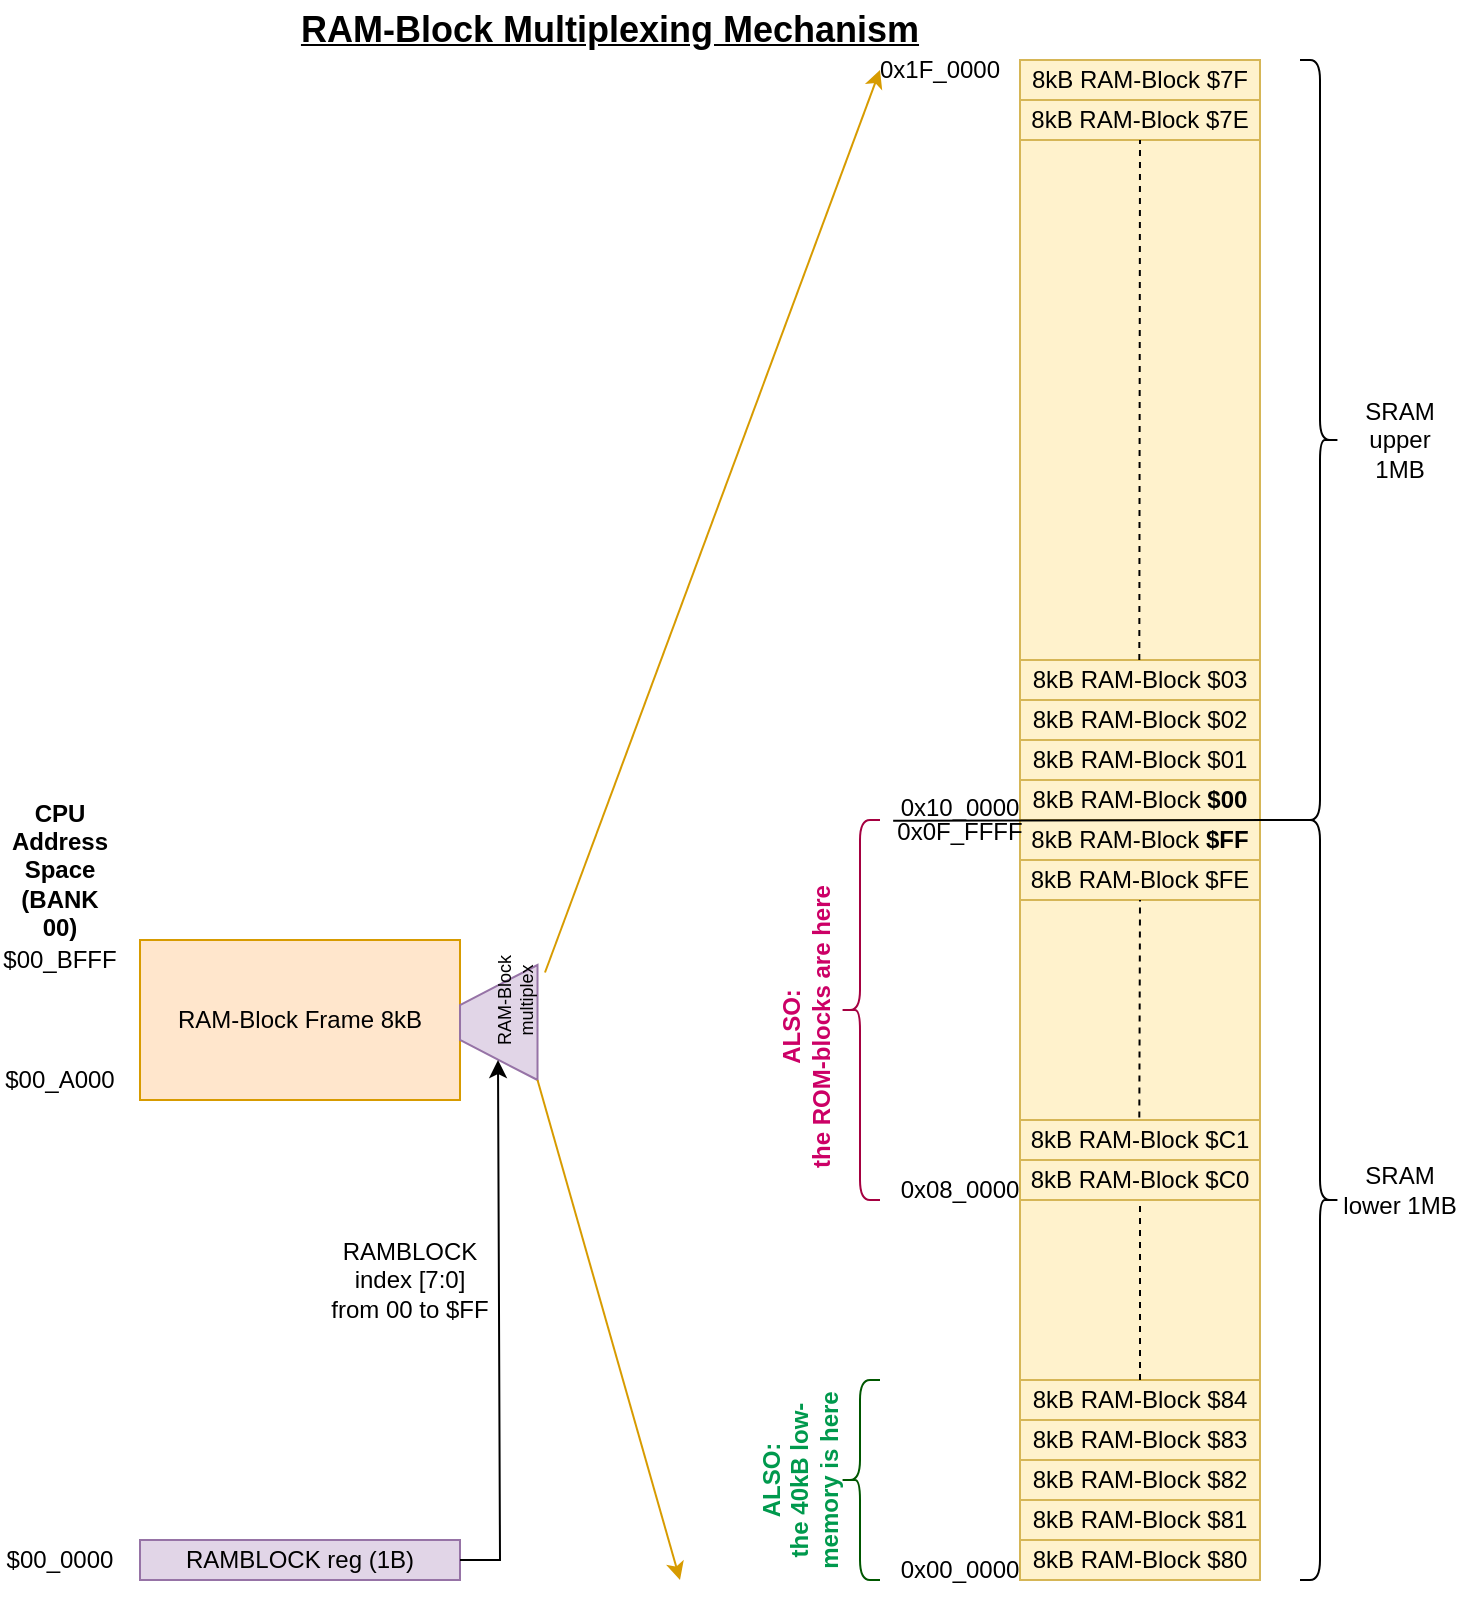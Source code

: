 <mxfile version="23.1.2" type="device">
  <diagram name="Stránka-1" id="IpXBPkzK46WuyA59XFaf">
    <mxGraphModel dx="1235" dy="656" grid="1" gridSize="10" guides="1" tooltips="1" connect="1" arrows="1" fold="1" page="1" pageScale="1" pageWidth="827" pageHeight="1169" math="0" shadow="0">
      <root>
        <mxCell id="0" />
        <mxCell id="1" parent="0" />
        <mxCell id="ppIZj_SCDwT_2YNij2ru-1" value="RAMBLOCK reg (1B)" style="rounded=0;whiteSpace=wrap;html=1;fillColor=#e1d5e7;strokeColor=#9673a6;" vertex="1" parent="1">
          <mxGeometry x="160" y="780" width="160" height="20" as="geometry" />
        </mxCell>
        <mxCell id="ppIZj_SCDwT_2YNij2ru-2" value="$00_0000" style="text;html=1;strokeColor=none;fillColor=none;align=center;verticalAlign=middle;whiteSpace=wrap;rounded=0;" vertex="1" parent="1">
          <mxGeometry x="90" y="790" width="60" as="geometry" />
        </mxCell>
        <mxCell id="ppIZj_SCDwT_2YNij2ru-3" value="RAM-Block Frame 8kB" style="rounded=0;whiteSpace=wrap;html=1;fillColor=#ffe6cc;strokeColor=#d79b00;" vertex="1" parent="1">
          <mxGeometry x="160" y="480" width="160" height="80" as="geometry" />
        </mxCell>
        <mxCell id="ppIZj_SCDwT_2YNij2ru-4" value="$00_A000" style="text;html=1;strokeColor=none;fillColor=none;align=center;verticalAlign=middle;whiteSpace=wrap;rounded=0;" vertex="1" parent="1">
          <mxGeometry x="90" y="550" width="60" as="geometry" />
        </mxCell>
        <mxCell id="ppIZj_SCDwT_2YNij2ru-5" value="$00_BFFF" style="text;html=1;strokeColor=none;fillColor=none;align=center;verticalAlign=middle;whiteSpace=wrap;rounded=0;" vertex="1" parent="1">
          <mxGeometry x="90" y="490" width="60" as="geometry" />
        </mxCell>
        <mxCell id="ppIZj_SCDwT_2YNij2ru-7" value="" style="shape=trapezoid;perimeter=trapezoidPerimeter;whiteSpace=wrap;html=1;fixedSize=1;rotation=-90;fillColor=#e1d5e7;strokeColor=#9673a6;" vertex="1" parent="1">
          <mxGeometry x="310.63" y="501.88" width="57.5" height="38.75" as="geometry" />
        </mxCell>
        <mxCell id="ppIZj_SCDwT_2YNij2ru-6" value="RAM-Block multiplex" style="text;html=1;strokeColor=none;fillColor=none;align=center;verticalAlign=middle;whiteSpace=wrap;rounded=0;rotation=-90;fontSize=9;" vertex="1" parent="1">
          <mxGeometry x="320" y="495" width="55" height="30" as="geometry" />
        </mxCell>
        <mxCell id="ppIZj_SCDwT_2YNij2ru-8" value="" style="endArrow=classic;html=1;rounded=0;entryX=0;entryY=0.5;entryDx=0;entryDy=0;" edge="1" parent="1">
          <mxGeometry width="50" height="50" relative="1" as="geometry">
            <mxPoint x="320" y="790" as="sourcePoint" />
            <mxPoint x="339" y="540" as="targetPoint" />
            <Array as="points">
              <mxPoint x="340" y="790" />
            </Array>
          </mxGeometry>
        </mxCell>
        <mxCell id="ppIZj_SCDwT_2YNij2ru-9" value="" style="rounded=0;whiteSpace=wrap;html=1;fillColor=#fff2cc;strokeColor=#d6b656;" vertex="1" parent="1">
          <mxGeometry x="600" y="40" width="120" height="760" as="geometry" />
        </mxCell>
        <mxCell id="ppIZj_SCDwT_2YNij2ru-10" value="CPU Address Space (BANK 00)" style="text;html=1;strokeColor=none;fillColor=none;align=center;verticalAlign=middle;whiteSpace=wrap;rounded=0;fontStyle=1" vertex="1" parent="1">
          <mxGeometry x="90" y="430" width="60" height="30" as="geometry" />
        </mxCell>
        <mxCell id="ppIZj_SCDwT_2YNij2ru-11" value="RAM-Block Multiplexing Mechanism" style="text;html=1;strokeColor=none;fillColor=none;align=center;verticalAlign=middle;whiteSpace=wrap;rounded=0;fontSize=18;fontStyle=5" vertex="1" parent="1">
          <mxGeometry x="230" y="10" width="330" height="30" as="geometry" />
        </mxCell>
        <mxCell id="ppIZj_SCDwT_2YNij2ru-12" value="&lt;div&gt;RAMBLOCK index [7:0]&lt;/div&gt;&lt;div&gt;from 00 to $FF&lt;br&gt;&lt;/div&gt;" style="text;html=1;strokeColor=none;fillColor=none;align=center;verticalAlign=middle;whiteSpace=wrap;rounded=0;" vertex="1" parent="1">
          <mxGeometry x="250" y="620" width="90" height="60" as="geometry" />
        </mxCell>
        <mxCell id="ppIZj_SCDwT_2YNij2ru-13" value="" style="shape=curlyBracket;whiteSpace=wrap;html=1;rounded=1;flipH=1;labelPosition=right;verticalLabelPosition=middle;align=left;verticalAlign=middle;" vertex="1" parent="1">
          <mxGeometry x="740" y="40" width="20" height="380" as="geometry" />
        </mxCell>
        <mxCell id="ppIZj_SCDwT_2YNij2ru-14" value="&lt;div&gt;SRAM &lt;br&gt;&lt;/div&gt;&lt;div&gt;upper 1MB&lt;br&gt;&lt;/div&gt;" style="text;html=1;strokeColor=none;fillColor=none;align=center;verticalAlign=middle;whiteSpace=wrap;rounded=0;" vertex="1" parent="1">
          <mxGeometry x="760" y="215" width="60" height="30" as="geometry" />
        </mxCell>
        <mxCell id="ppIZj_SCDwT_2YNij2ru-15" value="" style="shape=curlyBracket;whiteSpace=wrap;html=1;rounded=1;flipH=1;labelPosition=right;verticalLabelPosition=middle;align=left;verticalAlign=middle;" vertex="1" parent="1">
          <mxGeometry x="740" y="420" width="20" height="380" as="geometry" />
        </mxCell>
        <mxCell id="ppIZj_SCDwT_2YNij2ru-16" value="&lt;div&gt;SRAM &lt;br&gt;&lt;/div&gt;&lt;div&gt;lower 1MB&lt;br&gt;&lt;/div&gt;" style="text;html=1;strokeColor=none;fillColor=none;align=center;verticalAlign=middle;whiteSpace=wrap;rounded=0;" vertex="1" parent="1">
          <mxGeometry x="760" y="590" width="60" height="30" as="geometry" />
        </mxCell>
        <mxCell id="ppIZj_SCDwT_2YNij2ru-18" value="0x00_0000" style="text;html=1;strokeColor=none;fillColor=none;align=center;verticalAlign=middle;whiteSpace=wrap;rounded=0;" vertex="1" parent="1">
          <mxGeometry x="540" y="790" width="60" height="10" as="geometry" />
        </mxCell>
        <mxCell id="ppIZj_SCDwT_2YNij2ru-19" value="0x1F_0000" style="text;html=1;strokeColor=none;fillColor=none;align=center;verticalAlign=middle;whiteSpace=wrap;rounded=0;" vertex="1" parent="1">
          <mxGeometry x="530" y="40" width="60" height="10" as="geometry" />
        </mxCell>
        <mxCell id="ppIZj_SCDwT_2YNij2ru-20" value="8kB RAM-Block &lt;b&gt;$00&lt;/b&gt;" style="rounded=0;whiteSpace=wrap;html=1;fillColor=#fff2cc;strokeColor=#d6b656;" vertex="1" parent="1">
          <mxGeometry x="600" y="400" width="120" height="20" as="geometry" />
        </mxCell>
        <mxCell id="ppIZj_SCDwT_2YNij2ru-21" value="8kB RAM-Block $01" style="rounded=0;whiteSpace=wrap;html=1;fillColor=#fff2cc;strokeColor=#d6b656;" vertex="1" parent="1">
          <mxGeometry x="600" y="380" width="120" height="20" as="geometry" />
        </mxCell>
        <mxCell id="ppIZj_SCDwT_2YNij2ru-22" value="8kB RAM-Block $02" style="rounded=0;whiteSpace=wrap;html=1;fillColor=#fff2cc;strokeColor=#d6b656;" vertex="1" parent="1">
          <mxGeometry x="600" y="360" width="120" height="20" as="geometry" />
        </mxCell>
        <mxCell id="ppIZj_SCDwT_2YNij2ru-23" value="8kB RAM-Block $03" style="rounded=0;whiteSpace=wrap;html=1;fillColor=#fff2cc;strokeColor=#d6b656;" vertex="1" parent="1">
          <mxGeometry x="600" y="340" width="120" height="20" as="geometry" />
        </mxCell>
        <mxCell id="ppIZj_SCDwT_2YNij2ru-24" value="8kB RAM-Block $7F" style="rounded=0;whiteSpace=wrap;html=1;fillColor=#fff2cc;strokeColor=#d6b656;" vertex="1" parent="1">
          <mxGeometry x="600" y="40" width="120" height="20" as="geometry" />
        </mxCell>
        <mxCell id="ppIZj_SCDwT_2YNij2ru-25" value="8kB RAM-Block $7E" style="rounded=0;whiteSpace=wrap;html=1;fillColor=#fff2cc;strokeColor=#d6b656;" vertex="1" parent="1">
          <mxGeometry x="600" y="60" width="120" height="20" as="geometry" />
        </mxCell>
        <mxCell id="ppIZj_SCDwT_2YNij2ru-27" value="8kB RAM-Block $80" style="rounded=0;whiteSpace=wrap;html=1;fillColor=#fff2cc;strokeColor=#d6b656;" vertex="1" parent="1">
          <mxGeometry x="600" y="780" width="120" height="20" as="geometry" />
        </mxCell>
        <mxCell id="ppIZj_SCDwT_2YNij2ru-28" value="8kB RAM-Block $81" style="rounded=0;whiteSpace=wrap;html=1;fillColor=#fff2cc;strokeColor=#d6b656;" vertex="1" parent="1">
          <mxGeometry x="600" y="760" width="120" height="20" as="geometry" />
        </mxCell>
        <mxCell id="ppIZj_SCDwT_2YNij2ru-29" value="8kB RAM-Block $82" style="rounded=0;whiteSpace=wrap;html=1;fillColor=#fff2cc;strokeColor=#d6b656;" vertex="1" parent="1">
          <mxGeometry x="600" y="740" width="120" height="20" as="geometry" />
        </mxCell>
        <mxCell id="ppIZj_SCDwT_2YNij2ru-31" value="8kB RAM-Block &lt;b&gt;$FF&lt;/b&gt;" style="rounded=0;whiteSpace=wrap;html=1;fillColor=#fff2cc;strokeColor=#d6b656;" vertex="1" parent="1">
          <mxGeometry x="600" y="420" width="120" height="20" as="geometry" />
        </mxCell>
        <mxCell id="ppIZj_SCDwT_2YNij2ru-32" value="8kB RAM-Block $FE" style="rounded=0;whiteSpace=wrap;html=1;fillColor=#fff2cc;strokeColor=#d6b656;" vertex="1" parent="1">
          <mxGeometry x="600" y="440" width="120" height="20" as="geometry" />
        </mxCell>
        <mxCell id="ppIZj_SCDwT_2YNij2ru-34" value="" style="endArrow=classic;html=1;rounded=0;exitX=0.75;exitY=1;exitDx=0;exitDy=0;entryX=0;entryY=0.5;entryDx=0;entryDy=0;fillColor=#ffe6cc;strokeColor=#d79b00;" edge="1" parent="1" source="ppIZj_SCDwT_2YNij2ru-6" target="ppIZj_SCDwT_2YNij2ru-19">
          <mxGeometry width="50" height="50" relative="1" as="geometry">
            <mxPoint x="500" y="520" as="sourcePoint" />
            <mxPoint x="570" y="130" as="targetPoint" />
          </mxGeometry>
        </mxCell>
        <mxCell id="ppIZj_SCDwT_2YNij2ru-35" value="0x10_0000" style="text;html=1;strokeColor=none;fillColor=none;align=center;verticalAlign=middle;whiteSpace=wrap;rounded=0;" vertex="1" parent="1">
          <mxGeometry x="540" y="407.5" width="60" height="12.5" as="geometry" />
        </mxCell>
        <mxCell id="ppIZj_SCDwT_2YNij2ru-38" value="" style="endArrow=none;html=1;rounded=0;entryX=1;entryY=0;entryDx=0;entryDy=0;entryPerimeter=0;exitX=-0.057;exitY=1.034;exitDx=0;exitDy=0;exitPerimeter=0;" edge="1" parent="1" source="ppIZj_SCDwT_2YNij2ru-35" target="ppIZj_SCDwT_2YNij2ru-15">
          <mxGeometry width="50" height="50" relative="1" as="geometry">
            <mxPoint x="600" y="420" as="sourcePoint" />
            <mxPoint x="650" y="370" as="targetPoint" />
          </mxGeometry>
        </mxCell>
        <mxCell id="ppIZj_SCDwT_2YNij2ru-39" value="0x0F_FFFF" style="text;html=1;strokeColor=none;fillColor=none;align=center;verticalAlign=middle;whiteSpace=wrap;rounded=0;" vertex="1" parent="1">
          <mxGeometry x="540" y="420" width="60" height="12.5" as="geometry" />
        </mxCell>
        <mxCell id="ppIZj_SCDwT_2YNij2ru-40" value="0x08_0000" style="text;html=1;strokeColor=none;fillColor=none;align=center;verticalAlign=middle;whiteSpace=wrap;rounded=0;" vertex="1" parent="1">
          <mxGeometry x="540" y="600" width="60" height="10" as="geometry" />
        </mxCell>
        <mxCell id="ppIZj_SCDwT_2YNij2ru-41" value="8kB RAM-Block $C0" style="rounded=0;whiteSpace=wrap;html=1;fillColor=#fff2cc;strokeColor=#d6b656;" vertex="1" parent="1">
          <mxGeometry x="600" y="590" width="120" height="20" as="geometry" />
        </mxCell>
        <mxCell id="ppIZj_SCDwT_2YNij2ru-43" value="8kB RAM-Block $C1" style="rounded=0;whiteSpace=wrap;html=1;fillColor=#fff2cc;strokeColor=#d6b656;" vertex="1" parent="1">
          <mxGeometry x="600" y="570" width="120" height="20" as="geometry" />
        </mxCell>
        <mxCell id="ppIZj_SCDwT_2YNij2ru-44" value="" style="shape=curlyBracket;whiteSpace=wrap;html=1;rounded=1;labelPosition=left;verticalLabelPosition=middle;align=right;verticalAlign=middle;fontColor=#ffffff;fillColor=#d80073;strokeColor=#A50040;" vertex="1" parent="1">
          <mxGeometry x="510" y="420" width="20" height="190" as="geometry" />
        </mxCell>
        <mxCell id="ppIZj_SCDwT_2YNij2ru-45" value="&lt;div&gt;ALSO:&lt;/div&gt;&lt;div&gt;the ROM-blocks are here&lt;br&gt;&lt;/div&gt;" style="text;html=1;strokeColor=none;fillColor=none;align=center;verticalAlign=middle;whiteSpace=wrap;rounded=0;fontStyle=1;rotation=-90;fontColor=#CC0066;" vertex="1" parent="1">
          <mxGeometry x="418.75" y="496.25" width="147.5" height="55" as="geometry" />
        </mxCell>
        <mxCell id="ppIZj_SCDwT_2YNij2ru-46" value="8kB RAM-Block $83" style="rounded=0;whiteSpace=wrap;html=1;fillColor=#fff2cc;strokeColor=#d6b656;" vertex="1" parent="1">
          <mxGeometry x="600" y="720" width="120" height="20" as="geometry" />
        </mxCell>
        <mxCell id="ppIZj_SCDwT_2YNij2ru-48" value="8kB RAM-Block $84" style="rounded=0;whiteSpace=wrap;html=1;fillColor=#fff2cc;strokeColor=#d6b656;" vertex="1" parent="1">
          <mxGeometry x="600" y="700" width="120" height="20" as="geometry" />
        </mxCell>
        <mxCell id="ppIZj_SCDwT_2YNij2ru-50" value="" style="endArrow=classic;html=1;rounded=0;exitX=0;exitY=1;exitDx=0;exitDy=0;fillColor=#ffe6cc;strokeColor=#d79b00;" edge="1" parent="1" source="ppIZj_SCDwT_2YNij2ru-7">
          <mxGeometry width="50" height="50" relative="1" as="geometry">
            <mxPoint x="359" y="550" as="sourcePoint" />
            <mxPoint x="430" y="800" as="targetPoint" />
          </mxGeometry>
        </mxCell>
        <mxCell id="ppIZj_SCDwT_2YNij2ru-49" value="" style="shape=curlyBracket;whiteSpace=wrap;html=1;rounded=1;labelPosition=left;verticalLabelPosition=middle;align=right;verticalAlign=middle;fillColor=#008a00;fontColor=#ffffff;strokeColor=#005700;" vertex="1" parent="1">
          <mxGeometry x="510" y="700" width="20" height="100" as="geometry" />
        </mxCell>
        <mxCell id="ppIZj_SCDwT_2YNij2ru-51" value="&lt;div&gt;ALSO:&lt;/div&gt;the 40kB low-memory is here" style="text;html=1;strokeColor=none;fillColor=none;align=center;verticalAlign=middle;whiteSpace=wrap;rounded=0;fontStyle=1;rotation=-90;fontColor=#00994D;" vertex="1" parent="1">
          <mxGeometry x="435" y="725" width="110" height="50" as="geometry" />
        </mxCell>
        <mxCell id="ppIZj_SCDwT_2YNij2ru-54" value="" style="endArrow=none;dashed=1;html=1;rounded=0;exitX=0.5;exitY=0;exitDx=0;exitDy=0;entryX=0.5;entryY=1;entryDx=0;entryDy=0;" edge="1" parent="1" source="ppIZj_SCDwT_2YNij2ru-48" target="ppIZj_SCDwT_2YNij2ru-41">
          <mxGeometry width="50" height="50" relative="1" as="geometry">
            <mxPoint x="620" y="700" as="sourcePoint" />
            <mxPoint x="670" y="650" as="targetPoint" />
          </mxGeometry>
        </mxCell>
        <mxCell id="ppIZj_SCDwT_2YNij2ru-55" value="" style="endArrow=none;dashed=1;html=1;rounded=0;exitX=0.5;exitY=0;exitDx=0;exitDy=0;entryX=0.5;entryY=1;entryDx=0;entryDy=0;" edge="1" parent="1" target="ppIZj_SCDwT_2YNij2ru-32">
          <mxGeometry width="50" height="50" relative="1" as="geometry">
            <mxPoint x="659.66" y="568.75" as="sourcePoint" />
            <mxPoint x="659.66" y="478.75" as="targetPoint" />
          </mxGeometry>
        </mxCell>
        <mxCell id="ppIZj_SCDwT_2YNij2ru-56" value="" style="endArrow=none;dashed=1;html=1;rounded=0;exitX=0.5;exitY=0;exitDx=0;exitDy=0;entryX=0.5;entryY=1;entryDx=0;entryDy=0;" edge="1" parent="1" target="ppIZj_SCDwT_2YNij2ru-25">
          <mxGeometry width="50" height="50" relative="1" as="geometry">
            <mxPoint x="659.66" y="340" as="sourcePoint" />
            <mxPoint x="659.66" y="250" as="targetPoint" />
          </mxGeometry>
        </mxCell>
      </root>
    </mxGraphModel>
  </diagram>
</mxfile>
